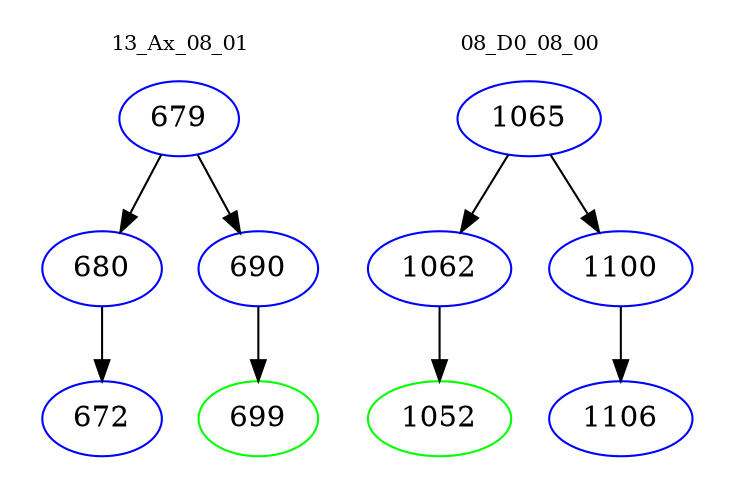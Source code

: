 digraph{
subgraph cluster_0 {
color = white
label = "13_Ax_08_01";
fontsize=10;
T0_679 [label="679", color="blue"]
T0_679 -> T0_680 [color="black"]
T0_680 [label="680", color="blue"]
T0_680 -> T0_672 [color="black"]
T0_672 [label="672", color="blue"]
T0_679 -> T0_690 [color="black"]
T0_690 [label="690", color="blue"]
T0_690 -> T0_699 [color="black"]
T0_699 [label="699", color="green"]
}
subgraph cluster_1 {
color = white
label = "08_D0_08_00";
fontsize=10;
T1_1065 [label="1065", color="blue"]
T1_1065 -> T1_1062 [color="black"]
T1_1062 [label="1062", color="blue"]
T1_1062 -> T1_1052 [color="black"]
T1_1052 [label="1052", color="green"]
T1_1065 -> T1_1100 [color="black"]
T1_1100 [label="1100", color="blue"]
T1_1100 -> T1_1106 [color="black"]
T1_1106 [label="1106", color="blue"]
}
}
